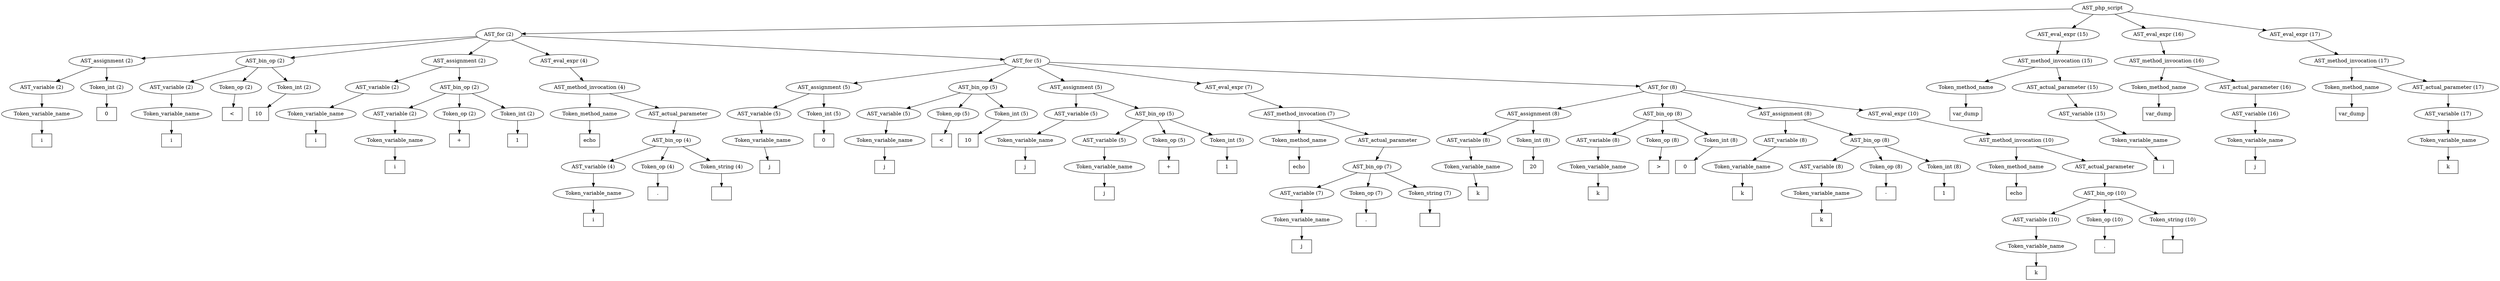 /*
 * AST in dot format generated by phc -- the PHP compiler
 */

digraph AST {
node_0 [label="AST_php_script"];
node_1 [label="AST_for (2)"];
node_2 [label="AST_assignment (2)"];
node_3 [label="AST_variable (2)"];
node_4 [label="Token_variable_name"];
node_5 [label="i", shape=box]
node_4 -> node_5;
node_3 -> node_4;
node_6 [label="Token_int (2)"];
node_7 [label="0", shape=box]
node_6 -> node_7;
node_2 -> node_6;
node_2 -> node_3;
node_8 [label="AST_bin_op (2)"];
node_9 [label="AST_variable (2)"];
node_10 [label="Token_variable_name"];
node_11 [label="i", shape=box]
node_10 -> node_11;
node_9 -> node_10;
node_12 [label="Token_op (2)"];
node_13 [label="<", shape=box]
node_12 -> node_13;
node_14 [label="Token_int (2)"];
node_15 [label="10", shape=box]
node_14 -> node_15;
node_8 -> node_14;
node_8 -> node_12;
node_8 -> node_9;
node_16 [label="AST_assignment (2)"];
node_17 [label="AST_variable (2)"];
node_18 [label="Token_variable_name"];
node_19 [label="i", shape=box]
node_18 -> node_19;
node_17 -> node_18;
node_20 [label="AST_bin_op (2)"];
node_21 [label="AST_variable (2)"];
node_22 [label="Token_variable_name"];
node_23 [label="i", shape=box]
node_22 -> node_23;
node_21 -> node_22;
node_24 [label="Token_op (2)"];
node_25 [label="+", shape=box]
node_24 -> node_25;
node_26 [label="Token_int (2)"];
node_27 [label="1", shape=box]
node_26 -> node_27;
node_20 -> node_26;
node_20 -> node_24;
node_20 -> node_21;
node_16 -> node_20;
node_16 -> node_17;
node_28 [label="AST_eval_expr (4)"];
node_29 [label="AST_method_invocation (4)"];
node_30 [label="Token_method_name"];
node_31 [label="echo", shape=box]
node_30 -> node_31;
node_32 [label="AST_actual_parameter"];
node_33 [label="AST_bin_op (4)"];
node_34 [label="AST_variable (4)"];
node_35 [label="Token_variable_name"];
node_36 [label="i", shape=box]
node_35 -> node_36;
node_34 -> node_35;
node_37 [label="Token_op (4)"];
node_38 [label=".", shape=box]
node_37 -> node_38;
node_39 [label="Token_string (4)"];
node_40 [label="", shape=box]
node_39 -> node_40;
node_33 -> node_39;
node_33 -> node_37;
node_33 -> node_34;
node_32 -> node_33;
node_29 -> node_32;
node_29 -> node_30;
node_28 -> node_29;
node_41 [label="AST_for (5)"];
node_42 [label="AST_assignment (5)"];
node_43 [label="AST_variable (5)"];
node_44 [label="Token_variable_name"];
node_45 [label="j", shape=box]
node_44 -> node_45;
node_43 -> node_44;
node_46 [label="Token_int (5)"];
node_47 [label="0", shape=box]
node_46 -> node_47;
node_42 -> node_46;
node_42 -> node_43;
node_48 [label="AST_bin_op (5)"];
node_49 [label="AST_variable (5)"];
node_50 [label="Token_variable_name"];
node_51 [label="j", shape=box]
node_50 -> node_51;
node_49 -> node_50;
node_52 [label="Token_op (5)"];
node_53 [label="<", shape=box]
node_52 -> node_53;
node_54 [label="Token_int (5)"];
node_55 [label="10", shape=box]
node_54 -> node_55;
node_48 -> node_54;
node_48 -> node_52;
node_48 -> node_49;
node_56 [label="AST_assignment (5)"];
node_57 [label="AST_variable (5)"];
node_58 [label="Token_variable_name"];
node_59 [label="j", shape=box]
node_58 -> node_59;
node_57 -> node_58;
node_60 [label="AST_bin_op (5)"];
node_61 [label="AST_variable (5)"];
node_62 [label="Token_variable_name"];
node_63 [label="j", shape=box]
node_62 -> node_63;
node_61 -> node_62;
node_64 [label="Token_op (5)"];
node_65 [label="+", shape=box]
node_64 -> node_65;
node_66 [label="Token_int (5)"];
node_67 [label="1", shape=box]
node_66 -> node_67;
node_60 -> node_66;
node_60 -> node_64;
node_60 -> node_61;
node_56 -> node_60;
node_56 -> node_57;
node_68 [label="AST_eval_expr (7)"];
node_69 [label="AST_method_invocation (7)"];
node_70 [label="Token_method_name"];
node_71 [label="echo", shape=box]
node_70 -> node_71;
node_72 [label="AST_actual_parameter"];
node_73 [label="AST_bin_op (7)"];
node_74 [label="AST_variable (7)"];
node_75 [label="Token_variable_name"];
node_76 [label="j", shape=box]
node_75 -> node_76;
node_74 -> node_75;
node_77 [label="Token_op (7)"];
node_78 [label=".", shape=box]
node_77 -> node_78;
node_79 [label="Token_string (7)"];
node_80 [label="", shape=box]
node_79 -> node_80;
node_73 -> node_79;
node_73 -> node_77;
node_73 -> node_74;
node_72 -> node_73;
node_69 -> node_72;
node_69 -> node_70;
node_68 -> node_69;
node_81 [label="AST_for (8)"];
node_82 [label="AST_assignment (8)"];
node_83 [label="AST_variable (8)"];
node_84 [label="Token_variable_name"];
node_85 [label="k", shape=box]
node_84 -> node_85;
node_83 -> node_84;
node_86 [label="Token_int (8)"];
node_87 [label="20", shape=box]
node_86 -> node_87;
node_82 -> node_86;
node_82 -> node_83;
node_88 [label="AST_bin_op (8)"];
node_89 [label="AST_variable (8)"];
node_90 [label="Token_variable_name"];
node_91 [label="k", shape=box]
node_90 -> node_91;
node_89 -> node_90;
node_92 [label="Token_op (8)"];
node_93 [label=">", shape=box]
node_92 -> node_93;
node_94 [label="Token_int (8)"];
node_95 [label="0", shape=box]
node_94 -> node_95;
node_88 -> node_94;
node_88 -> node_92;
node_88 -> node_89;
node_96 [label="AST_assignment (8)"];
node_97 [label="AST_variable (8)"];
node_98 [label="Token_variable_name"];
node_99 [label="k", shape=box]
node_98 -> node_99;
node_97 -> node_98;
node_100 [label="AST_bin_op (8)"];
node_101 [label="AST_variable (8)"];
node_102 [label="Token_variable_name"];
node_103 [label="k", shape=box]
node_102 -> node_103;
node_101 -> node_102;
node_104 [label="Token_op (8)"];
node_105 [label="-", shape=box]
node_104 -> node_105;
node_106 [label="Token_int (8)"];
node_107 [label="1", shape=box]
node_106 -> node_107;
node_100 -> node_106;
node_100 -> node_104;
node_100 -> node_101;
node_96 -> node_100;
node_96 -> node_97;
node_108 [label="AST_eval_expr (10)"];
node_109 [label="AST_method_invocation (10)"];
node_110 [label="Token_method_name"];
node_111 [label="echo", shape=box]
node_110 -> node_111;
node_112 [label="AST_actual_parameter"];
node_113 [label="AST_bin_op (10)"];
node_114 [label="AST_variable (10)"];
node_115 [label="Token_variable_name"];
node_116 [label="k", shape=box]
node_115 -> node_116;
node_114 -> node_115;
node_117 [label="Token_op (10)"];
node_118 [label=".", shape=box]
node_117 -> node_118;
node_119 [label="Token_string (10)"];
node_120 [label="", shape=box]
node_119 -> node_120;
node_113 -> node_119;
node_113 -> node_117;
node_113 -> node_114;
node_112 -> node_113;
node_109 -> node_112;
node_109 -> node_110;
node_108 -> node_109;
node_81 -> node_108;
node_81 -> node_96;
node_81 -> node_88;
node_81 -> node_82;
node_41 -> node_81;
node_41 -> node_68;
node_41 -> node_56;
node_41 -> node_48;
node_41 -> node_42;
node_1 -> node_41;
node_1 -> node_28;
node_1 -> node_16;
node_1 -> node_8;
node_1 -> node_2;
node_121 [label="AST_eval_expr (15)"];
node_122 [label="AST_method_invocation (15)"];
node_123 [label="Token_method_name"];
node_124 [label="var_dump", shape=box]
node_123 -> node_124;
node_125 [label="AST_actual_parameter (15)"];
node_126 [label="AST_variable (15)"];
node_127 [label="Token_variable_name"];
node_128 [label="i", shape=box]
node_127 -> node_128;
node_126 -> node_127;
node_125 -> node_126;
node_122 -> node_125;
node_122 -> node_123;
node_121 -> node_122;
node_129 [label="AST_eval_expr (16)"];
node_130 [label="AST_method_invocation (16)"];
node_131 [label="Token_method_name"];
node_132 [label="var_dump", shape=box]
node_131 -> node_132;
node_133 [label="AST_actual_parameter (16)"];
node_134 [label="AST_variable (16)"];
node_135 [label="Token_variable_name"];
node_136 [label="j", shape=box]
node_135 -> node_136;
node_134 -> node_135;
node_133 -> node_134;
node_130 -> node_133;
node_130 -> node_131;
node_129 -> node_130;
node_137 [label="AST_eval_expr (17)"];
node_138 [label="AST_method_invocation (17)"];
node_139 [label="Token_method_name"];
node_140 [label="var_dump", shape=box]
node_139 -> node_140;
node_141 [label="AST_actual_parameter (17)"];
node_142 [label="AST_variable (17)"];
node_143 [label="Token_variable_name"];
node_144 [label="k", shape=box]
node_143 -> node_144;
node_142 -> node_143;
node_141 -> node_142;
node_138 -> node_141;
node_138 -> node_139;
node_137 -> node_138;
node_0 -> node_137;
node_0 -> node_129;
node_0 -> node_121;
node_0 -> node_1;
}
